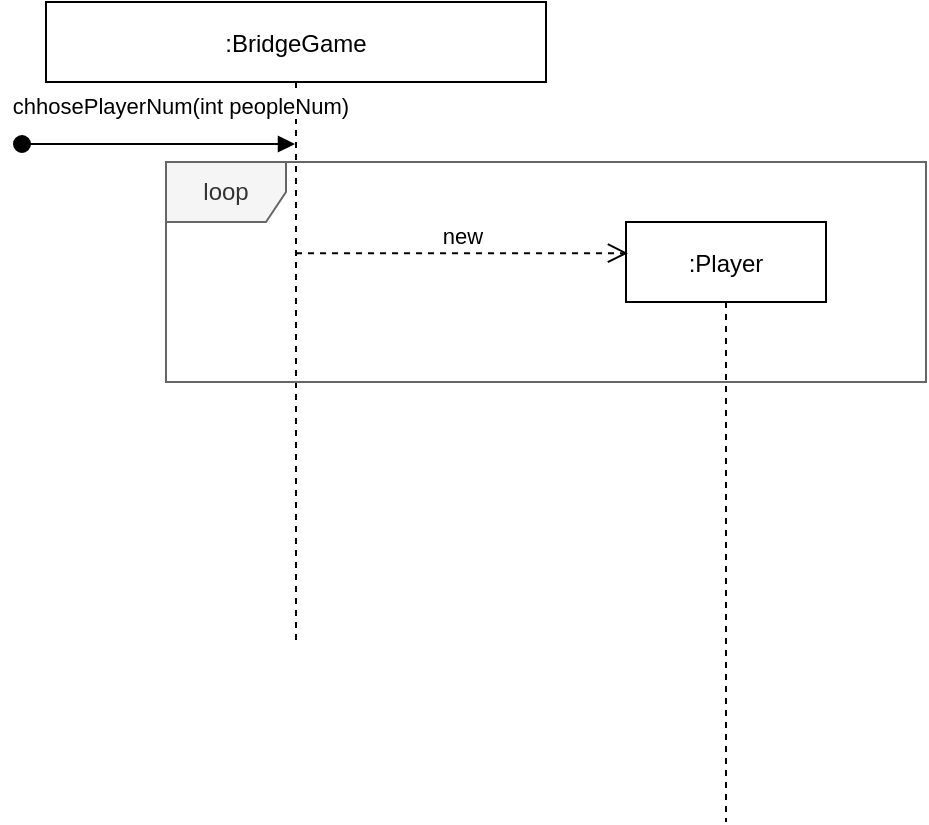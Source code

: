 <mxfile version="19.0.0" type="github">
  <diagram id="kgpKYQtTHZ0yAKxKKP6v" name="choosePlayerNum(SequenceDiagram)">
    <mxGraphModel dx="2029" dy="790" grid="1" gridSize="10" guides="1" tooltips="1" connect="1" arrows="1" fold="1" page="1" pageScale="1" pageWidth="850" pageHeight="1100" math="0" shadow="0">
      <root>
        <mxCell id="0" />
        <mxCell id="1" parent="0" />
        <mxCell id="3nuBFxr9cyL0pnOWT2aG-1" value=":BridgeGame" style="shape=umlLifeline;perimeter=lifelinePerimeter;container=1;collapsible=0;recursiveResize=0;rounded=0;shadow=0;strokeWidth=1;" parent="1" vertex="1">
          <mxGeometry x="120" y="80" width="250" height="320" as="geometry" />
        </mxCell>
        <mxCell id="3nuBFxr9cyL0pnOWT2aG-3" value="chhosePlayerNum(int peopleNum)" style="verticalAlign=bottom;startArrow=oval;endArrow=block;startSize=8;shadow=0;strokeWidth=1;" parent="3nuBFxr9cyL0pnOWT2aG-1" target="3nuBFxr9cyL0pnOWT2aG-1" edge="1">
          <mxGeometry x="0.167" y="10" relative="1" as="geometry">
            <mxPoint x="-12" y="71" as="sourcePoint" />
            <mxPoint x="48" y="71" as="targetPoint" />
            <mxPoint as="offset" />
          </mxGeometry>
        </mxCell>
        <mxCell id="3nuBFxr9cyL0pnOWT2aG-5" value=":Player" style="shape=umlLifeline;perimeter=lifelinePerimeter;container=1;collapsible=0;recursiveResize=0;rounded=0;shadow=0;strokeWidth=1;" parent="1" vertex="1">
          <mxGeometry x="410" y="190" width="100" height="300" as="geometry" />
        </mxCell>
        <mxCell id="09g5tCrzfpE1xMV-DXQo-1" value="new" style="html=1;verticalAlign=bottom;endArrow=open;dashed=1;endSize=8;rounded=0;entryX=0.01;entryY=0.052;entryDx=0;entryDy=0;entryPerimeter=0;" edge="1" parent="1" source="3nuBFxr9cyL0pnOWT2aG-1" target="3nuBFxr9cyL0pnOWT2aG-5">
          <mxGeometry relative="1" as="geometry">
            <mxPoint x="430" y="260" as="sourcePoint" />
            <mxPoint x="350" y="260" as="targetPoint" />
          </mxGeometry>
        </mxCell>
        <mxCell id="09g5tCrzfpE1xMV-DXQo-2" value="loop" style="shape=umlFrame;whiteSpace=wrap;html=1;fillColor=#f5f5f5;fontColor=#333333;strokeColor=#666666;" vertex="1" parent="1">
          <mxGeometry x="180" y="160" width="380" height="110" as="geometry" />
        </mxCell>
      </root>
    </mxGraphModel>
  </diagram>
</mxfile>
